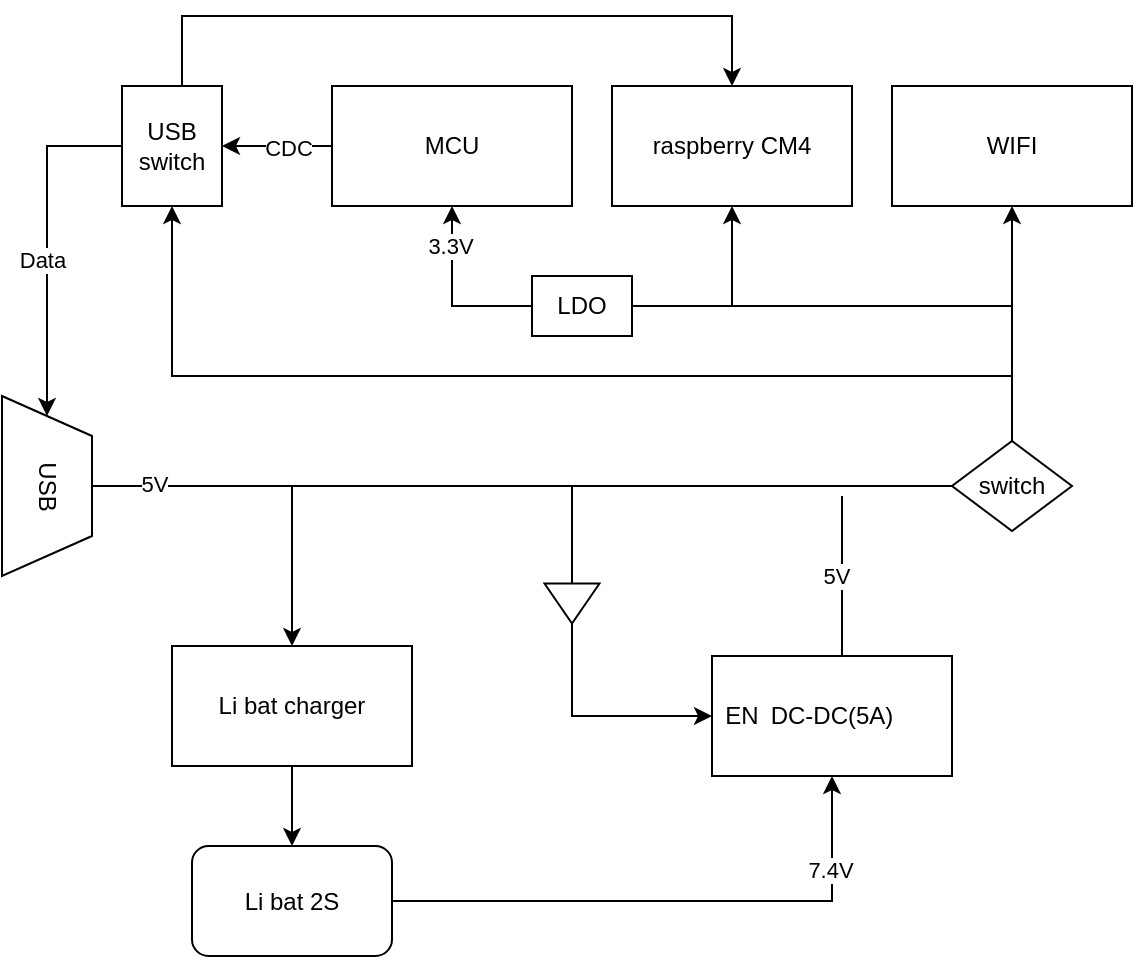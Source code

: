<mxfile version="23.1.1" type="github">
  <diagram name="第 1 页" id="oKJ_XrUYDNWwzHc8q2mZ">
    <mxGraphModel dx="1077" dy="564" grid="1" gridSize="5" guides="1" tooltips="1" connect="1" arrows="1" fold="1" page="1" pageScale="1" pageWidth="827" pageHeight="1169" math="0" shadow="0">
      <root>
        <mxCell id="0" />
        <mxCell id="1" parent="0" />
        <mxCell id="yEtqyaSCwH1MjNTmkDz6-5" style="edgeStyle=orthogonalEdgeStyle;rounded=0;orthogonalLoop=1;jettySize=auto;html=1;exitX=0.5;exitY=1;exitDx=0;exitDy=0;entryX=0.5;entryY=0;entryDx=0;entryDy=0;" edge="1" parent="1" source="yEtqyaSCwH1MjNTmkDz6-1" target="yEtqyaSCwH1MjNTmkDz6-3">
          <mxGeometry relative="1" as="geometry" />
        </mxCell>
        <mxCell id="yEtqyaSCwH1MjNTmkDz6-1" value="Li bat charger" style="rounded=0;whiteSpace=wrap;html=1;" vertex="1" parent="1">
          <mxGeometry x="160" y="390" width="120" height="60" as="geometry" />
        </mxCell>
        <mxCell id="yEtqyaSCwH1MjNTmkDz6-51" style="edgeStyle=orthogonalEdgeStyle;rounded=0;orthogonalLoop=1;jettySize=auto;html=1;exitX=1;exitY=0.5;exitDx=0;exitDy=0;entryX=0.5;entryY=0;entryDx=0;entryDy=0;" edge="1" parent="1" target="yEtqyaSCwH1MjNTmkDz6-1">
          <mxGeometry relative="1" as="geometry">
            <mxPoint x="120" y="310.0" as="sourcePoint" />
            <Array as="points">
              <mxPoint x="220" y="310" />
            </Array>
          </mxGeometry>
        </mxCell>
        <mxCell id="yEtqyaSCwH1MjNTmkDz6-74" value="5V" style="edgeLabel;html=1;align=center;verticalAlign=middle;resizable=0;points=[];" vertex="1" connectable="0" parent="yEtqyaSCwH1MjNTmkDz6-51">
          <mxGeometry x="-0.655" y="1" relative="1" as="geometry">
            <mxPoint as="offset" />
          </mxGeometry>
        </mxCell>
        <mxCell id="yEtqyaSCwH1MjNTmkDz6-8" style="edgeStyle=orthogonalEdgeStyle;rounded=0;orthogonalLoop=1;jettySize=auto;html=1;exitX=1;exitY=0.5;exitDx=0;exitDy=0;entryX=0.5;entryY=1;entryDx=0;entryDy=0;" edge="1" parent="1" source="yEtqyaSCwH1MjNTmkDz6-3" target="yEtqyaSCwH1MjNTmkDz6-6">
          <mxGeometry relative="1" as="geometry" />
        </mxCell>
        <mxCell id="yEtqyaSCwH1MjNTmkDz6-10" value="7.4V" style="edgeLabel;html=1;align=center;verticalAlign=middle;resizable=0;points=[];" vertex="1" connectable="0" parent="yEtqyaSCwH1MjNTmkDz6-8">
          <mxGeometry x="0.668" y="1" relative="1" as="geometry">
            <mxPoint as="offset" />
          </mxGeometry>
        </mxCell>
        <mxCell id="yEtqyaSCwH1MjNTmkDz6-3" value="Li bat 2S" style="rounded=1;whiteSpace=wrap;html=1;" vertex="1" parent="1">
          <mxGeometry x="170" y="490" width="100" height="55" as="geometry" />
        </mxCell>
        <mxCell id="yEtqyaSCwH1MjNTmkDz6-6" value="DC-DC(5A)" style="rounded=0;whiteSpace=wrap;html=1;" vertex="1" parent="1">
          <mxGeometry x="430" y="395" width="120" height="60" as="geometry" />
        </mxCell>
        <mxCell id="yEtqyaSCwH1MjNTmkDz6-12" value="raspberry CM4" style="rounded=0;whiteSpace=wrap;html=1;" vertex="1" parent="1">
          <mxGeometry x="380" y="110" width="120" height="60" as="geometry" />
        </mxCell>
        <mxCell id="yEtqyaSCwH1MjNTmkDz6-13" value="WIFI" style="rounded=0;whiteSpace=wrap;html=1;" vertex="1" parent="1">
          <mxGeometry x="520" y="110" width="120" height="60" as="geometry" />
        </mxCell>
        <mxCell id="yEtqyaSCwH1MjNTmkDz6-80" style="edgeStyle=orthogonalEdgeStyle;rounded=0;orthogonalLoop=1;jettySize=auto;html=1;exitX=1;exitY=0.5;exitDx=0;exitDy=0;entryX=0;entryY=0.5;entryDx=0;entryDy=0;" edge="1" parent="1" source="yEtqyaSCwH1MjNTmkDz6-16" target="yEtqyaSCwH1MjNTmkDz6-29">
          <mxGeometry relative="1" as="geometry" />
        </mxCell>
        <mxCell id="yEtqyaSCwH1MjNTmkDz6-16" value="" style="triangle;whiteSpace=wrap;html=1;rotation=90;" vertex="1" parent="1">
          <mxGeometry x="350" y="355" width="20" height="27.5" as="geometry" />
        </mxCell>
        <mxCell id="yEtqyaSCwH1MjNTmkDz6-29" value="EN" style="text;html=1;strokeColor=none;fillColor=none;align=center;verticalAlign=middle;whiteSpace=wrap;rounded=0;" vertex="1" parent="1">
          <mxGeometry x="430" y="410" width="30" height="30" as="geometry" />
        </mxCell>
        <mxCell id="yEtqyaSCwH1MjNTmkDz6-44" value="" style="endArrow=none;html=1;rounded=0;" edge="1" parent="1">
          <mxGeometry width="50" height="50" relative="1" as="geometry">
            <mxPoint x="495" y="395" as="sourcePoint" />
            <mxPoint x="495" y="315" as="targetPoint" />
          </mxGeometry>
        </mxCell>
        <mxCell id="yEtqyaSCwH1MjNTmkDz6-50" value="5V" style="edgeLabel;html=1;align=center;verticalAlign=middle;resizable=0;points=[];" vertex="1" connectable="0" parent="yEtqyaSCwH1MjNTmkDz6-44">
          <mxGeometry x="0.017" y="3" relative="1" as="geometry">
            <mxPoint as="offset" />
          </mxGeometry>
        </mxCell>
        <mxCell id="yEtqyaSCwH1MjNTmkDz6-48" style="edgeStyle=orthogonalEdgeStyle;rounded=0;orthogonalLoop=1;jettySize=auto;html=1;exitX=0.5;exitY=0;exitDx=0;exitDy=0;entryX=0.5;entryY=1;entryDx=0;entryDy=0;" edge="1" parent="1" target="yEtqyaSCwH1MjNTmkDz6-12">
          <mxGeometry relative="1" as="geometry">
            <mxPoint x="580" y="295" as="sourcePoint" />
            <Array as="points">
              <mxPoint x="580" y="295" />
              <mxPoint x="580" y="220" />
              <mxPoint x="400" y="220" />
            </Array>
          </mxGeometry>
        </mxCell>
        <mxCell id="yEtqyaSCwH1MjNTmkDz6-49" style="edgeStyle=orthogonalEdgeStyle;rounded=0;orthogonalLoop=1;jettySize=auto;html=1;exitX=0.5;exitY=0;exitDx=0;exitDy=0;entryX=0.5;entryY=1;entryDx=0;entryDy=0;" edge="1" parent="1" target="yEtqyaSCwH1MjNTmkDz6-13">
          <mxGeometry relative="1" as="geometry">
            <mxPoint x="580" y="295" as="sourcePoint" />
            <Array as="points">
              <mxPoint x="580" y="295" />
            </Array>
          </mxGeometry>
        </mxCell>
        <mxCell id="yEtqyaSCwH1MjNTmkDz6-72" style="edgeStyle=orthogonalEdgeStyle;rounded=0;orthogonalLoop=1;jettySize=auto;html=1;exitX=0.5;exitY=0;exitDx=0;exitDy=0;entryX=0.5;entryY=1;entryDx=0;entryDy=0;" edge="1" parent="1" source="yEtqyaSCwH1MjNTmkDz6-73" target="yEtqyaSCwH1MjNTmkDz6-53">
          <mxGeometry relative="1" as="geometry">
            <mxPoint x="580" y="295" as="sourcePoint" />
            <Array as="points">
              <mxPoint x="580" y="255" />
              <mxPoint x="160" y="255" />
            </Array>
          </mxGeometry>
        </mxCell>
        <mxCell id="yEtqyaSCwH1MjNTmkDz6-67" style="edgeStyle=orthogonalEdgeStyle;rounded=0;orthogonalLoop=1;jettySize=auto;html=1;exitX=0.5;exitY=0;exitDx=0;exitDy=0;entryX=0.5;entryY=0;entryDx=0;entryDy=0;" edge="1" parent="1" source="yEtqyaSCwH1MjNTmkDz6-53" target="yEtqyaSCwH1MjNTmkDz6-12">
          <mxGeometry relative="1" as="geometry">
            <Array as="points">
              <mxPoint x="165" y="110" />
              <mxPoint x="165" y="75" />
              <mxPoint x="440" y="75" />
            </Array>
          </mxGeometry>
        </mxCell>
        <mxCell id="yEtqyaSCwH1MjNTmkDz6-70" style="edgeStyle=orthogonalEdgeStyle;rounded=0;orthogonalLoop=1;jettySize=auto;html=1;exitX=0;exitY=0.5;exitDx=0;exitDy=0;" edge="1" parent="1" source="yEtqyaSCwH1MjNTmkDz6-53" target="yEtqyaSCwH1MjNTmkDz6-54">
          <mxGeometry relative="1" as="geometry" />
        </mxCell>
        <mxCell id="yEtqyaSCwH1MjNTmkDz6-71" value="Data" style="edgeLabel;html=1;align=center;verticalAlign=middle;resizable=0;points=[];" vertex="1" connectable="0" parent="yEtqyaSCwH1MjNTmkDz6-70">
          <mxGeometry x="0.089" y="-3" relative="1" as="geometry">
            <mxPoint as="offset" />
          </mxGeometry>
        </mxCell>
        <mxCell id="yEtqyaSCwH1MjNTmkDz6-53" value="USB&lt;br&gt;switch" style="rounded=0;whiteSpace=wrap;html=1;" vertex="1" parent="1">
          <mxGeometry x="135" y="110" width="50" height="60" as="geometry" />
        </mxCell>
        <mxCell id="yEtqyaSCwH1MjNTmkDz6-54" value="USB" style="shape=trapezoid;perimeter=trapezoidPerimeter;whiteSpace=wrap;html=1;fixedSize=1;rotation=90;" vertex="1" parent="1">
          <mxGeometry x="52.5" y="287.5" width="90" height="45" as="geometry" />
        </mxCell>
        <mxCell id="yEtqyaSCwH1MjNTmkDz6-65" style="edgeStyle=orthogonalEdgeStyle;rounded=0;orthogonalLoop=1;jettySize=auto;html=1;exitX=0;exitY=0.5;exitDx=0;exitDy=0;entryX=1;entryY=0.5;entryDx=0;entryDy=0;" edge="1" parent="1" source="yEtqyaSCwH1MjNTmkDz6-55" target="yEtqyaSCwH1MjNTmkDz6-53">
          <mxGeometry relative="1" as="geometry" />
        </mxCell>
        <mxCell id="yEtqyaSCwH1MjNTmkDz6-66" value="CDC" style="edgeLabel;html=1;align=center;verticalAlign=middle;resizable=0;points=[];" vertex="1" connectable="0" parent="yEtqyaSCwH1MjNTmkDz6-65">
          <mxGeometry x="-0.185" y="1" relative="1" as="geometry">
            <mxPoint as="offset" />
          </mxGeometry>
        </mxCell>
        <mxCell id="yEtqyaSCwH1MjNTmkDz6-55" value="MCU" style="rounded=0;whiteSpace=wrap;html=1;" vertex="1" parent="1">
          <mxGeometry x="240" y="110" width="120" height="60" as="geometry" />
        </mxCell>
        <mxCell id="yEtqyaSCwH1MjNTmkDz6-59" style="edgeStyle=orthogonalEdgeStyle;rounded=0;orthogonalLoop=1;jettySize=auto;html=1;exitX=0;exitY=0.5;exitDx=0;exitDy=0;entryX=0.5;entryY=1;entryDx=0;entryDy=0;" edge="1" parent="1" source="yEtqyaSCwH1MjNTmkDz6-57" target="yEtqyaSCwH1MjNTmkDz6-55">
          <mxGeometry relative="1" as="geometry" />
        </mxCell>
        <mxCell id="yEtqyaSCwH1MjNTmkDz6-60" value="3.3V" style="edgeLabel;html=1;align=center;verticalAlign=middle;resizable=0;points=[];" vertex="1" connectable="0" parent="yEtqyaSCwH1MjNTmkDz6-59">
          <mxGeometry x="0.558" y="1" relative="1" as="geometry">
            <mxPoint as="offset" />
          </mxGeometry>
        </mxCell>
        <mxCell id="yEtqyaSCwH1MjNTmkDz6-58" value="" style="endArrow=none;html=1;rounded=0;" edge="1" parent="1" source="yEtqyaSCwH1MjNTmkDz6-57">
          <mxGeometry width="50" height="50" relative="1" as="geometry">
            <mxPoint x="340" y="220" as="sourcePoint" />
            <mxPoint x="440" y="220" as="targetPoint" />
          </mxGeometry>
        </mxCell>
        <mxCell id="yEtqyaSCwH1MjNTmkDz6-69" value="" style="endArrow=none;html=1;rounded=0;" edge="1" parent="1" target="yEtqyaSCwH1MjNTmkDz6-57">
          <mxGeometry width="50" height="50" relative="1" as="geometry">
            <mxPoint x="340" y="220" as="sourcePoint" />
            <mxPoint x="440" y="220" as="targetPoint" />
          </mxGeometry>
        </mxCell>
        <mxCell id="yEtqyaSCwH1MjNTmkDz6-57" value="LDO" style="rounded=0;whiteSpace=wrap;html=1;" vertex="1" parent="1">
          <mxGeometry x="340" y="205" width="50" height="30" as="geometry" />
        </mxCell>
        <mxCell id="yEtqyaSCwH1MjNTmkDz6-73" value="switch" style="rhombus;whiteSpace=wrap;html=1;" vertex="1" parent="1">
          <mxGeometry x="550" y="287.5" width="60" height="45" as="geometry" />
        </mxCell>
        <mxCell id="yEtqyaSCwH1MjNTmkDz6-76" value="" style="endArrow=none;html=1;rounded=0;exitX=0;exitY=0.5;exitDx=0;exitDy=0;" edge="1" parent="1" source="yEtqyaSCwH1MjNTmkDz6-16">
          <mxGeometry width="50" height="50" relative="1" as="geometry">
            <mxPoint x="275" y="370" as="sourcePoint" />
            <mxPoint x="360" y="310" as="targetPoint" />
          </mxGeometry>
        </mxCell>
        <mxCell id="yEtqyaSCwH1MjNTmkDz6-81" value="" style="endArrow=none;html=1;rounded=0;entryX=0;entryY=0.5;entryDx=0;entryDy=0;" edge="1" parent="1" target="yEtqyaSCwH1MjNTmkDz6-73">
          <mxGeometry width="50" height="50" relative="1" as="geometry">
            <mxPoint x="220" y="310" as="sourcePoint" />
            <mxPoint x="270" y="260" as="targetPoint" />
          </mxGeometry>
        </mxCell>
      </root>
    </mxGraphModel>
  </diagram>
</mxfile>
